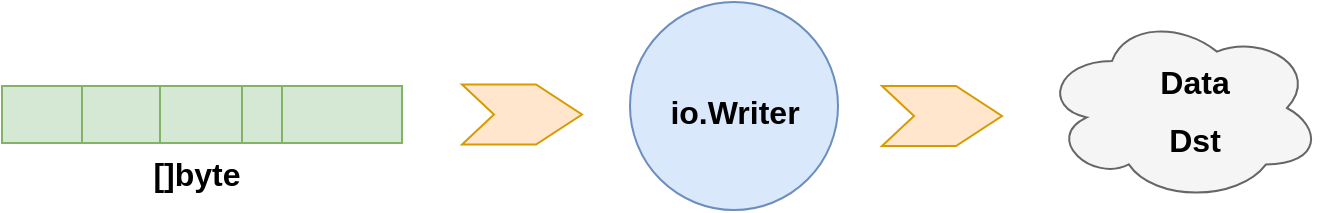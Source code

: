 <mxfile version="16.1.0" type="github">
  <diagram id="9WeEJbXT1PUSzhQ5nLSV" name="第 1 页">
    <mxGraphModel dx="1426" dy="803" grid="1" gridSize="10" guides="1" tooltips="1" connect="1" arrows="1" fold="1" page="1" pageScale="1" pageWidth="1169" pageHeight="827" math="0" shadow="0">
      <root>
        <mxCell id="0" />
        <mxCell id="1" parent="0" />
        <mxCell id="WuoBhHMPlbbzmrBhqIo8-1" value="" style="ellipse;shape=cloud;whiteSpace=wrap;html=1;fillColor=#f5f5f5;fontColor=#333333;strokeColor=#666666;" vertex="1" parent="1">
          <mxGeometry x="720" y="324" width="140" height="94" as="geometry" />
        </mxCell>
        <mxCell id="WuoBhHMPlbbzmrBhqIo8-2" value="" style="html=1;shadow=0;dashed=0;align=center;verticalAlign=middle;shape=mxgraph.arrows2.arrow;dy=0;dx=23;notch=16;fillColor=#ffe6cc;strokeColor=#d79b00;" vertex="1" parent="1">
          <mxGeometry x="430" y="359.25" width="60" height="30" as="geometry" />
        </mxCell>
        <mxCell id="WuoBhHMPlbbzmrBhqIo8-3" value="" style="ellipse;whiteSpace=wrap;html=1;aspect=fixed;fillColor=#dae8fc;strokeColor=#6c8ebf;" vertex="1" parent="1">
          <mxGeometry x="514" y="318" width="104" height="104" as="geometry" />
        </mxCell>
        <mxCell id="WuoBhHMPlbbzmrBhqIo8-4" value="" style="shape=table;html=1;whiteSpace=wrap;startSize=0;container=1;collapsible=0;childLayout=tableLayout;fillColor=#d5e8d4;strokeColor=#82b366;" vertex="1" parent="1">
          <mxGeometry x="200" y="360" width="200" height="28.5" as="geometry" />
        </mxCell>
        <mxCell id="WuoBhHMPlbbzmrBhqIo8-5" value="" style="shape=partialRectangle;html=1;whiteSpace=wrap;collapsible=0;dropTarget=0;pointerEvents=0;fillColor=none;top=0;left=0;bottom=0;right=0;points=[[0,0.5],[1,0.5]];portConstraint=eastwest;" vertex="1" parent="WuoBhHMPlbbzmrBhqIo8-4">
          <mxGeometry width="200" height="29" as="geometry" />
        </mxCell>
        <mxCell id="WuoBhHMPlbbzmrBhqIo8-6" value="" style="shape=partialRectangle;html=1;whiteSpace=wrap;connectable=0;fillColor=none;top=0;left=0;bottom=0;right=0;overflow=hidden;pointerEvents=1;" vertex="1" parent="WuoBhHMPlbbzmrBhqIo8-5">
          <mxGeometry width="40" height="29" as="geometry">
            <mxRectangle width="40" height="29" as="alternateBounds" />
          </mxGeometry>
        </mxCell>
        <mxCell id="WuoBhHMPlbbzmrBhqIo8-7" value="" style="shape=partialRectangle;html=1;whiteSpace=wrap;connectable=0;fillColor=none;top=0;left=0;bottom=0;right=0;overflow=hidden;pointerEvents=1;" vertex="1" parent="WuoBhHMPlbbzmrBhqIo8-5">
          <mxGeometry x="40" width="39" height="29" as="geometry">
            <mxRectangle width="39" height="29" as="alternateBounds" />
          </mxGeometry>
        </mxCell>
        <mxCell id="WuoBhHMPlbbzmrBhqIo8-8" value="" style="shape=partialRectangle;html=1;whiteSpace=wrap;connectable=0;fillColor=none;top=0;left=0;bottom=0;right=0;overflow=hidden;pointerEvents=1;" vertex="1" parent="WuoBhHMPlbbzmrBhqIo8-5">
          <mxGeometry x="79" width="41" height="29" as="geometry">
            <mxRectangle width="41" height="29" as="alternateBounds" />
          </mxGeometry>
        </mxCell>
        <mxCell id="WuoBhHMPlbbzmrBhqIo8-9" style="shape=partialRectangle;html=1;whiteSpace=wrap;connectable=0;fillColor=none;top=0;left=0;bottom=0;right=0;overflow=hidden;pointerEvents=1;" vertex="1" parent="WuoBhHMPlbbzmrBhqIo8-5">
          <mxGeometry x="120" width="20" height="29" as="geometry">
            <mxRectangle width="20" height="29" as="alternateBounds" />
          </mxGeometry>
        </mxCell>
        <mxCell id="WuoBhHMPlbbzmrBhqIo8-10" style="shape=partialRectangle;html=1;whiteSpace=wrap;connectable=0;fillColor=none;top=0;left=0;bottom=0;right=0;overflow=hidden;pointerEvents=1;" vertex="1" parent="WuoBhHMPlbbzmrBhqIo8-5">
          <mxGeometry x="140" width="60" height="29" as="geometry">
            <mxRectangle width="60" height="29" as="alternateBounds" />
          </mxGeometry>
        </mxCell>
        <mxCell id="WuoBhHMPlbbzmrBhqIo8-11" value="" style="html=1;shadow=0;dashed=0;align=center;verticalAlign=middle;shape=mxgraph.arrows2.arrow;dy=0;dx=23;notch=16;fillColor=#ffe6cc;strokeColor=#d79b00;" vertex="1" parent="1">
          <mxGeometry x="640" y="360" width="60" height="30" as="geometry" />
        </mxCell>
        <mxCell id="WuoBhHMPlbbzmrBhqIo8-12" value="&lt;font style=&quot;font-size: 16px&quot;&gt;Data&lt;br&gt;Dst&lt;br&gt;&lt;/font&gt;" style="text;strokeColor=none;fillColor=none;html=1;fontSize=24;fontStyle=1;verticalAlign=middle;align=center;" vertex="1" parent="1">
          <mxGeometry x="746" y="350" width="100" height="40" as="geometry" />
        </mxCell>
        <mxCell id="WuoBhHMPlbbzmrBhqIo8-13" value="&lt;font style=&quot;font-size: 16px&quot;&gt;io.Writer&lt;/font&gt;" style="text;strokeColor=none;fillColor=none;html=1;fontSize=24;fontStyle=1;verticalAlign=middle;align=center;" vertex="1" parent="1">
          <mxGeometry x="516" y="351" width="100" height="40" as="geometry" />
        </mxCell>
        <mxCell id="WuoBhHMPlbbzmrBhqIo8-14" value="&lt;font style=&quot;font-size: 16px&quot;&gt;[]byte&lt;/font&gt;" style="text;strokeColor=none;fillColor=none;html=1;fontSize=24;fontStyle=1;verticalAlign=middle;align=center;" vertex="1" parent="1">
          <mxGeometry x="247" y="382" width="100" height="40" as="geometry" />
        </mxCell>
      </root>
    </mxGraphModel>
  </diagram>
</mxfile>
